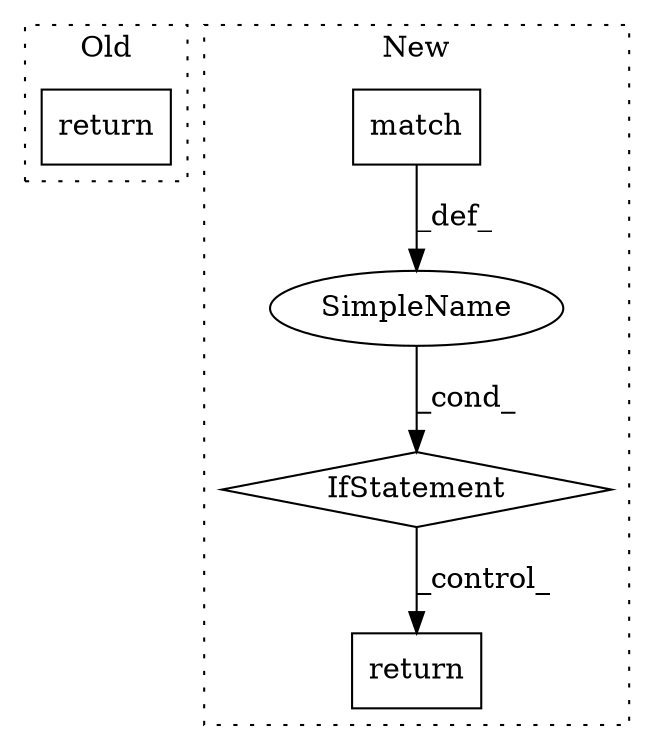 digraph G {
subgraph cluster0 {
1 [label="return" a="41" s="12369" l="7" shape="box"];
label = "Old";
style="dotted";
}
subgraph cluster1 {
2 [label="match" a="32" s="12862,12887" l="6,1" shape="box"];
3 [label="IfStatement" a="25" s="12842,12888" l="4,2" shape="diamond"];
4 [label="SimpleName" a="42" s="" l="" shape="ellipse"];
5 [label="return" a="41" s="13144" l="7" shape="box"];
label = "New";
style="dotted";
}
2 -> 4 [label="_def_"];
3 -> 5 [label="_control_"];
4 -> 3 [label="_cond_"];
}